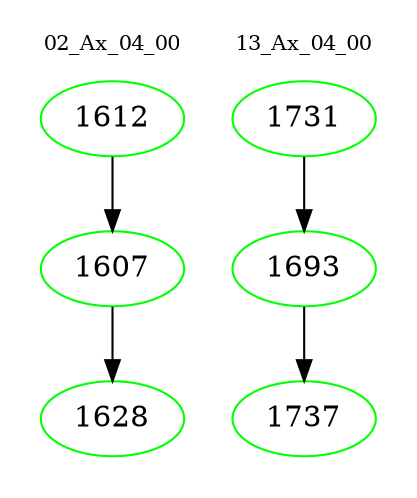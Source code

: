 digraph{
subgraph cluster_0 {
color = white
label = "02_Ax_04_00";
fontsize=10;
T0_1612 [label="1612", color="green"]
T0_1612 -> T0_1607 [color="black"]
T0_1607 [label="1607", color="green"]
T0_1607 -> T0_1628 [color="black"]
T0_1628 [label="1628", color="green"]
}
subgraph cluster_1 {
color = white
label = "13_Ax_04_00";
fontsize=10;
T1_1731 [label="1731", color="green"]
T1_1731 -> T1_1693 [color="black"]
T1_1693 [label="1693", color="green"]
T1_1693 -> T1_1737 [color="black"]
T1_1737 [label="1737", color="green"]
}
}
